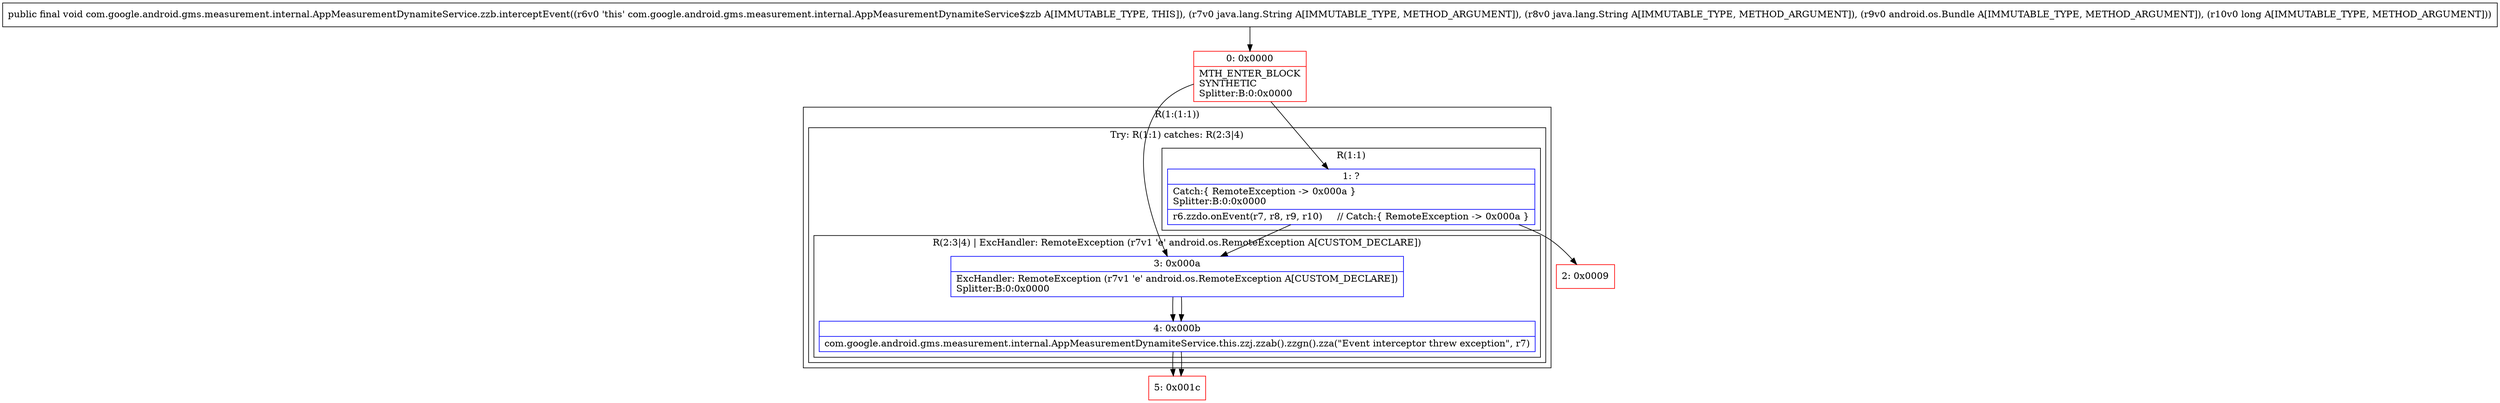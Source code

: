 digraph "CFG forcom.google.android.gms.measurement.internal.AppMeasurementDynamiteService.zzb.interceptEvent(Ljava\/lang\/String;Ljava\/lang\/String;Landroid\/os\/Bundle;J)V" {
subgraph cluster_Region_787595357 {
label = "R(1:(1:1))";
node [shape=record,color=blue];
subgraph cluster_TryCatchRegion_512652199 {
label = "Try: R(1:1) catches: R(2:3|4)";
node [shape=record,color=blue];
subgraph cluster_Region_915287713 {
label = "R(1:1)";
node [shape=record,color=blue];
Node_1 [shape=record,label="{1\:\ ?|Catch:\{ RemoteException \-\> 0x000a \}\lSplitter:B:0:0x0000\l|r6.zzdo.onEvent(r7, r8, r9, r10)     \/\/ Catch:\{ RemoteException \-\> 0x000a \}\l}"];
}
subgraph cluster_Region_1870102281 {
label = "R(2:3|4) | ExcHandler: RemoteException (r7v1 'e' android.os.RemoteException A[CUSTOM_DECLARE])\l";
node [shape=record,color=blue];
Node_3 [shape=record,label="{3\:\ 0x000a|ExcHandler: RemoteException (r7v1 'e' android.os.RemoteException A[CUSTOM_DECLARE])\lSplitter:B:0:0x0000\l}"];
Node_4 [shape=record,label="{4\:\ 0x000b|com.google.android.gms.measurement.internal.AppMeasurementDynamiteService.this.zzj.zzab().zzgn().zza(\"Event interceptor threw exception\", r7)\l}"];
}
}
}
subgraph cluster_Region_1870102281 {
label = "R(2:3|4) | ExcHandler: RemoteException (r7v1 'e' android.os.RemoteException A[CUSTOM_DECLARE])\l";
node [shape=record,color=blue];
Node_3 [shape=record,label="{3\:\ 0x000a|ExcHandler: RemoteException (r7v1 'e' android.os.RemoteException A[CUSTOM_DECLARE])\lSplitter:B:0:0x0000\l}"];
Node_4 [shape=record,label="{4\:\ 0x000b|com.google.android.gms.measurement.internal.AppMeasurementDynamiteService.this.zzj.zzab().zzgn().zza(\"Event interceptor threw exception\", r7)\l}"];
}
Node_0 [shape=record,color=red,label="{0\:\ 0x0000|MTH_ENTER_BLOCK\lSYNTHETIC\lSplitter:B:0:0x0000\l}"];
Node_2 [shape=record,color=red,label="{2\:\ 0x0009}"];
Node_5 [shape=record,color=red,label="{5\:\ 0x001c}"];
MethodNode[shape=record,label="{public final void com.google.android.gms.measurement.internal.AppMeasurementDynamiteService.zzb.interceptEvent((r6v0 'this' com.google.android.gms.measurement.internal.AppMeasurementDynamiteService$zzb A[IMMUTABLE_TYPE, THIS]), (r7v0 java.lang.String A[IMMUTABLE_TYPE, METHOD_ARGUMENT]), (r8v0 java.lang.String A[IMMUTABLE_TYPE, METHOD_ARGUMENT]), (r9v0 android.os.Bundle A[IMMUTABLE_TYPE, METHOD_ARGUMENT]), (r10v0 long A[IMMUTABLE_TYPE, METHOD_ARGUMENT])) }"];
MethodNode -> Node_0;
Node_1 -> Node_2;
Node_1 -> Node_3;
Node_3 -> Node_4;
Node_4 -> Node_5;
Node_3 -> Node_4;
Node_4 -> Node_5;
Node_0 -> Node_1;
Node_0 -> Node_3;
}

